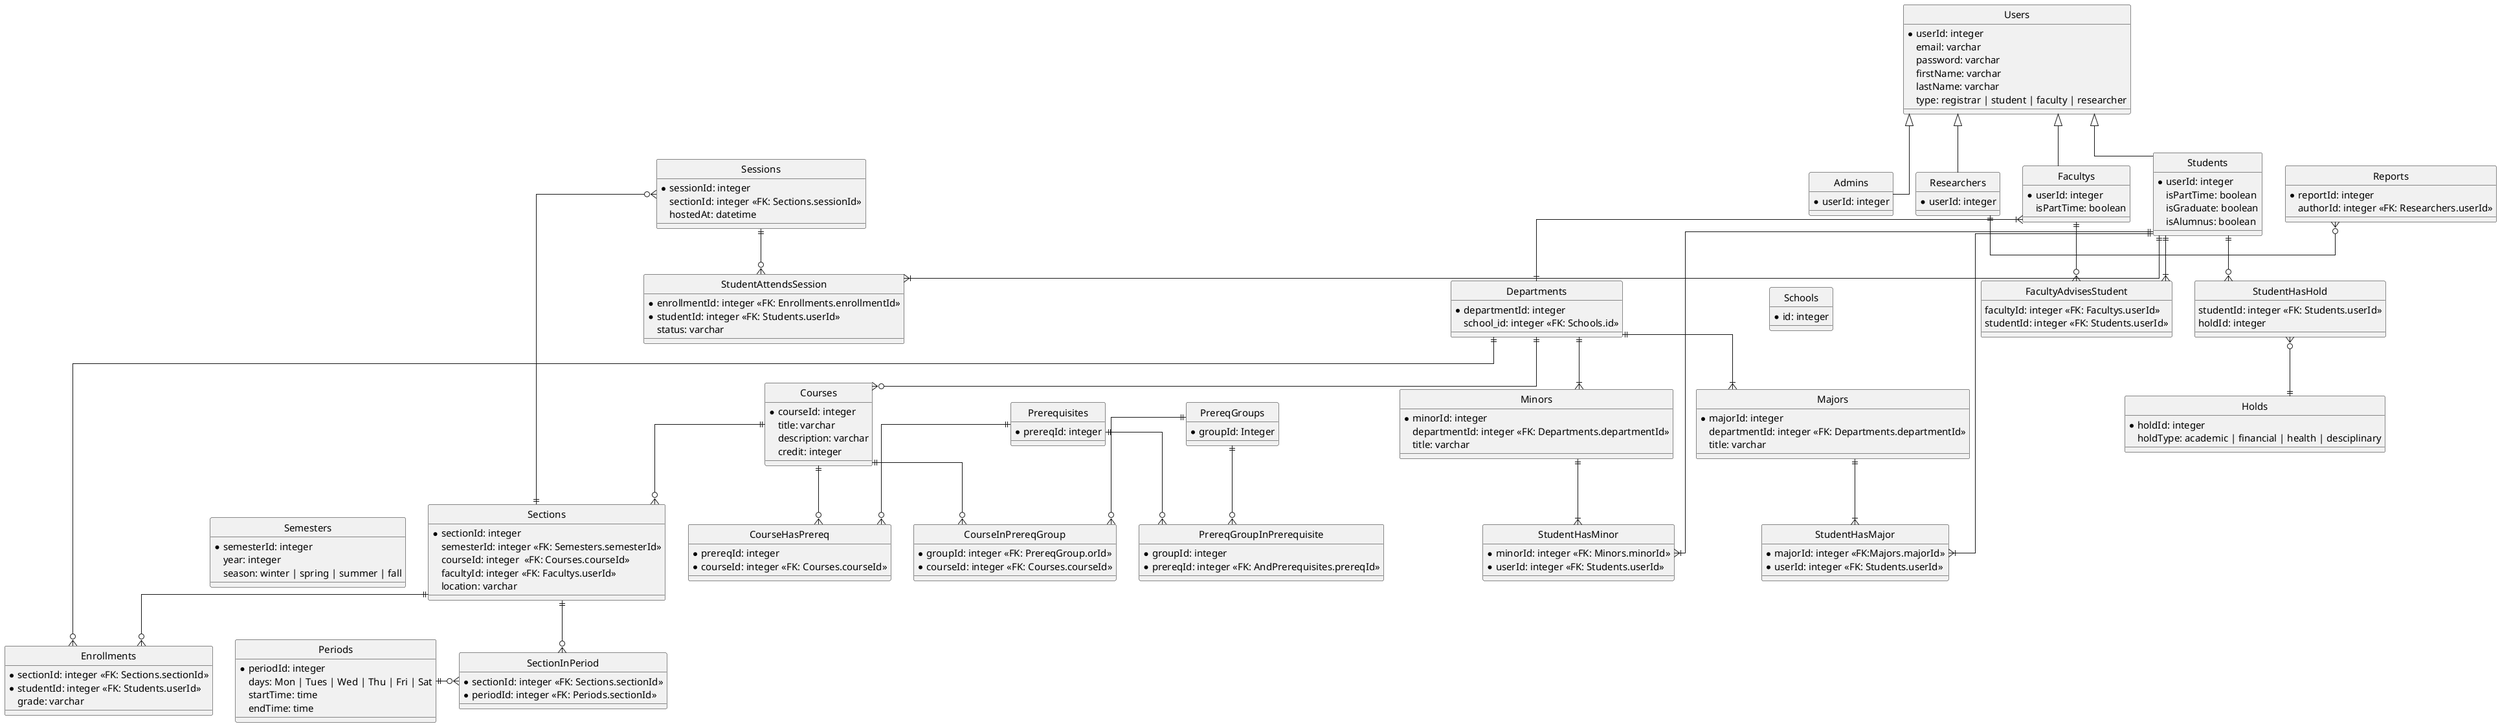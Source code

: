 @startuml

hide circle
skinparam linetype ortho
skinparam shadowing false
skinparam monochrome true
skinparam DefaultFontName Helvetica
skinparam DefaultFontSize 15

entity Users {
    * userId: integer
    email: varchar
    password: varchar
    firstName: varchar
    lastName: varchar
    type: registrar | student | faculty | researcher
}

together {
    entity Admins {
        * userId: integer
    }

    entity Students {
        * userId: integer
        isPartTime: boolean
        isGraduate: boolean
        isAlumnus: boolean
    }

    entity Facultys {
        * userId: integer
        isPartTime: boolean
    }

    entity Researchers {
        * userId: integer
    }
}

Users <|-- Admins
Users <|-- Students
Users <|-- Facultys
Users <|-- Researchers

entity Reports {
    * reportId: integer
    authorId: integer <<FK: Researchers.userId>>
}

entity Holds {
    * holdId: integer
    holdType: academic | financial | health | desciplinary
}

entity StudentHasHold {
    studentId: integer <<FK: Students.userId>>
    holdId: integer
}

entity FacultyAdvisesStudent {
    facultyId: integer <<FK: Facultys.userId>>
    studentId: integer <<FK: Students.userId>>
}

together {

    entity Schools {
        * id: integer
    }

    entity Departments {
        * departmentId: integer
        school_id: integer <<FK: Schools.id>>
    }

    entity Majors {
        * majorId: integer
        departmentId: integer <<FK: Departments.departmentId>>
        title: varchar
    }

    entity StudentHasMajor {
        * majorId: integer <<FK:Majors.majorId>>
        * userId: integer <<FK: Students.userId>>
    }

    entity Minors {
        * minorId: integer
        departmentId: integer <<FK: Departments.departmentId>>
        title: varchar
    }

    entity StudentHasMinor {
        * minorId: integer <<FK: Minors.minorId>>
        * userId: integer <<FK: Students.userId>>
    }

}

together {

    entity Sections {
        * sectionId: integer
        semesterId: integer <<FK: Semesters.semesterId>>
        courseId: integer  <<FK: Courses.courseId>>
        facultyId: integer <<FK: Facultys.userId>>
        location: varchar
    }

    entity Enrollments {
        * sectionId: integer <<FK: Sections.sectionId>>
        * studentId: integer <<FK: Students.userId>>
        grade: varchar
    }

    entity Semesters {
        * semesterId: integer
        year: integer
        season: winter | spring | summer | fall
    }

    together {
        entity SectionInPeriod  {
            * sectionId: integer <<FK: Sections.sectionId>>
            * periodId: integer <<FK: Periods.sectionId>>
        }

        entity Periods {
            * periodId: integer
            days: Mon | Tues | Wed | Thu | Fri | Sat
            startTime: time
            endTime: time
        }
        
    }
}

together {
     entity Sessions {
        * sessionId: integer
        sectionId: integer <<FK: Sections.sessionId>>
        hostedAt: datetime
    }

    entity StudentAttendsSession { 
        * enrollmentId: integer <<FK: Enrollments.enrollmentId>>
        * studentId: integer <<FK: Students.userId>>
        status: varchar
    }
}

together {
    entity Courses {
        * courseId: integer
        title: varchar
        description: varchar
        credit: integer
    }

    entity Prerequisites {
        * prereqId: integer
    }

    entity CourseHasPrereq {
        * prereqId: integer
        * courseId: integer <<FK: Courses.courseId>>
    }

    entity PrereqGroupInPrerequisite {
        * groupId: integer
        * prereqId: integer <<FK: AndPrerequisites.prereqId>>
    }

    entity PrereqGroups {
        * groupId: Integer
    }

    entity CourseInPrereqGroup {
        * groupId: integer <<FK: PrereqGroup.orId>>
        * courseId: integer <<FK: Courses.courseId>>
    }
}

Prerequisites ||--o{ CourseHasPrereq
Courses ||--o{ CourseHasPrereq
PrereqGroups ||-o{ PrereqGroupInPrerequisite
Prerequisites ||--o{ PrereqGroupInPrerequisite
Courses ||--o{ CourseInPrereqGroup
PrereqGroups ||--o{ CourseInPrereqGroup

Students ||--|{ FacultyAdvisesStudent
Students ||--o{ StudentHasHold
Students ||--|{ StudentHasMinor
Students ||--|{ StudentHasMajor
Students ||--|{ StudentAttendsSession

Sessions }o--|| Sections
Sessions ||--o{ StudentAttendsSession

StudentHasHold }o--|| Holds

Facultys ||--o{ FacultyAdvisesStudent
Facultys }|--|| Departments

Reports }o-|| Researchers 

Departments ||--|{ Majors
Departments ||--|{ Minors
Departments ||--o{ Courses
Departments ||--o{ Enrollments

Minors ||--|{ StudentHasMinor
Majors ||--|{ StudentHasMajor

Courses ||--o{ Sections

Sections ||--o{ Enrollments
Sections ||--o{ SectionInPeriod

Periods ||-o{ SectionInPeriod

@enduml